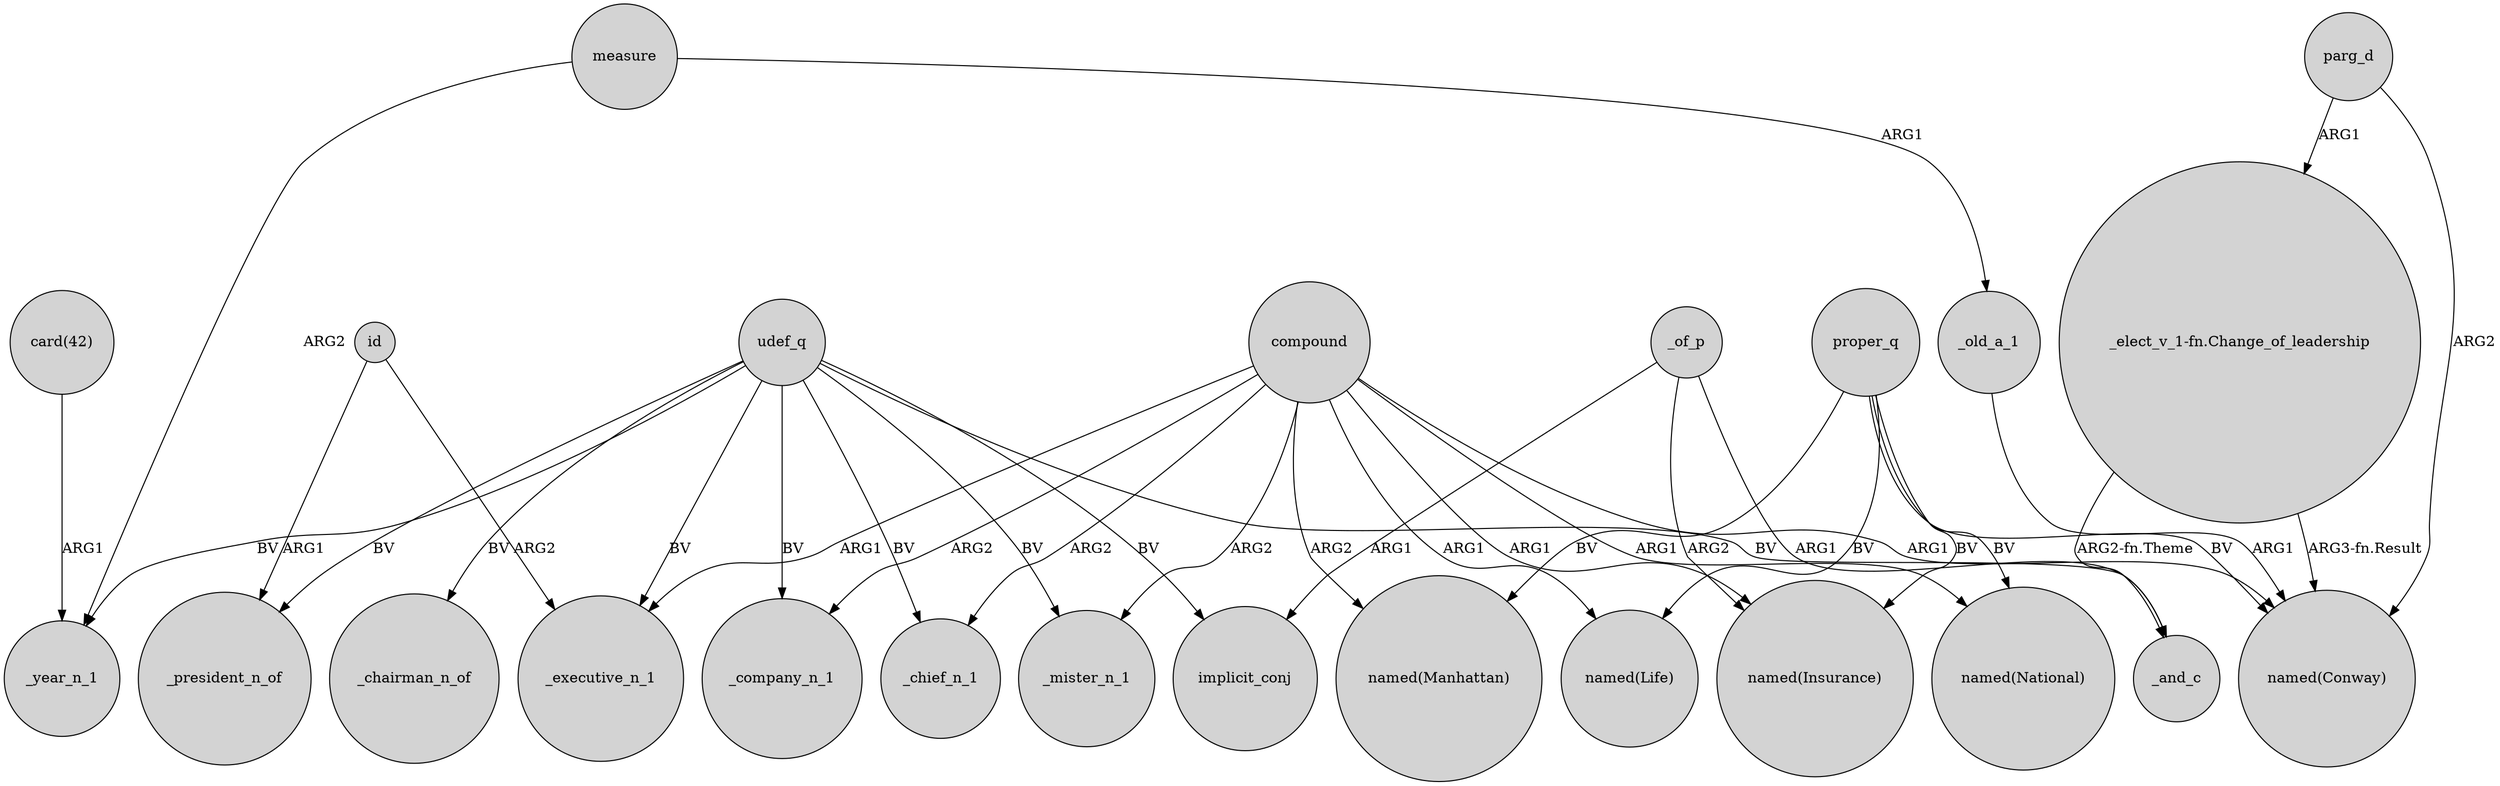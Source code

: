 digraph {
	node [shape=circle style=filled]
	measure -> _year_n_1 [label=ARG2]
	udef_q -> _executive_n_1 [label=BV]
	"card(42)" -> _year_n_1 [label=ARG1]
	compound -> _mister_n_1 [label=ARG2]
	compound -> _company_n_1 [label=ARG2]
	proper_q -> "named(Conway)" [label=BV]
	compound -> _executive_n_1 [label=ARG1]
	id -> _president_n_of [label=ARG1]
	udef_q -> _mister_n_1 [label=BV]
	id -> _executive_n_1 [label=ARG2]
	parg_d -> "_elect_v_1-fn.Change_of_leadership" [label=ARG1]
	udef_q -> implicit_conj [label=BV]
	proper_q -> "named(Manhattan)" [label=BV]
	udef_q -> _chairman_n_of [label=BV]
	compound -> _chief_n_1 [label=ARG2]
	measure -> _old_a_1 [label=ARG1]
	compound -> "named(Manhattan)" [label=ARG2]
	"_elect_v_1-fn.Change_of_leadership" -> _and_c [label="ARG2-fn.Theme"]
	udef_q -> _chief_n_1 [label=BV]
	udef_q -> _president_n_of [label=BV]
	_of_p -> "named(Insurance)" [label=ARG2]
	parg_d -> "named(Conway)" [label=ARG2]
	_of_p -> implicit_conj [label=ARG1]
	_old_a_1 -> "named(Conway)" [label=ARG1]
	_of_p -> _and_c [label=ARG1]
	proper_q -> "named(Insurance)" [label=BV]
	proper_q -> "named(Life)" [label=BV]
	compound -> "named(Conway)" [label=ARG1]
	udef_q -> _year_n_1 [label=BV]
	compound -> "named(Insurance)" [label=ARG1]
	proper_q -> "named(National)" [label=BV]
	compound -> "named(National)" [label=ARG1]
	compound -> "named(Life)" [label=ARG1]
	udef_q -> _and_c [label=BV]
	udef_q -> _company_n_1 [label=BV]
	"_elect_v_1-fn.Change_of_leadership" -> "named(Conway)" [label="ARG3-fn.Result"]
}
